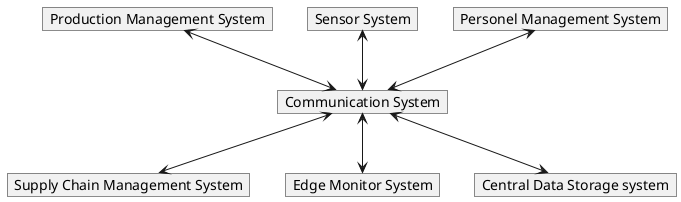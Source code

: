 @startuml

hide empty members

object "Communication System" as bus

Object "Production Management System" as pms

object "Supply Chain Management System" as scms

object "Edge Monitor System" as ems

object "Central Data Storage system" as cdss

object "Sensor System" as ss

object "Personel Management System" as pms_

pms <-down-> bus

scms <-up-> bus

ems <-up-> bus

cdss <-up-> bus

ss <-down-> bus

pms_ <-down-> bus


@enduml